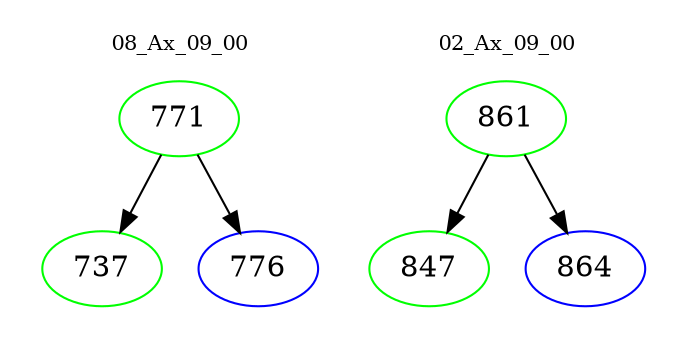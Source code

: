 digraph{
subgraph cluster_0 {
color = white
label = "08_Ax_09_00";
fontsize=10;
T0_771 [label="771", color="green"]
T0_771 -> T0_737 [color="black"]
T0_737 [label="737", color="green"]
T0_771 -> T0_776 [color="black"]
T0_776 [label="776", color="blue"]
}
subgraph cluster_1 {
color = white
label = "02_Ax_09_00";
fontsize=10;
T1_861 [label="861", color="green"]
T1_861 -> T1_847 [color="black"]
T1_847 [label="847", color="green"]
T1_861 -> T1_864 [color="black"]
T1_864 [label="864", color="blue"]
}
}
